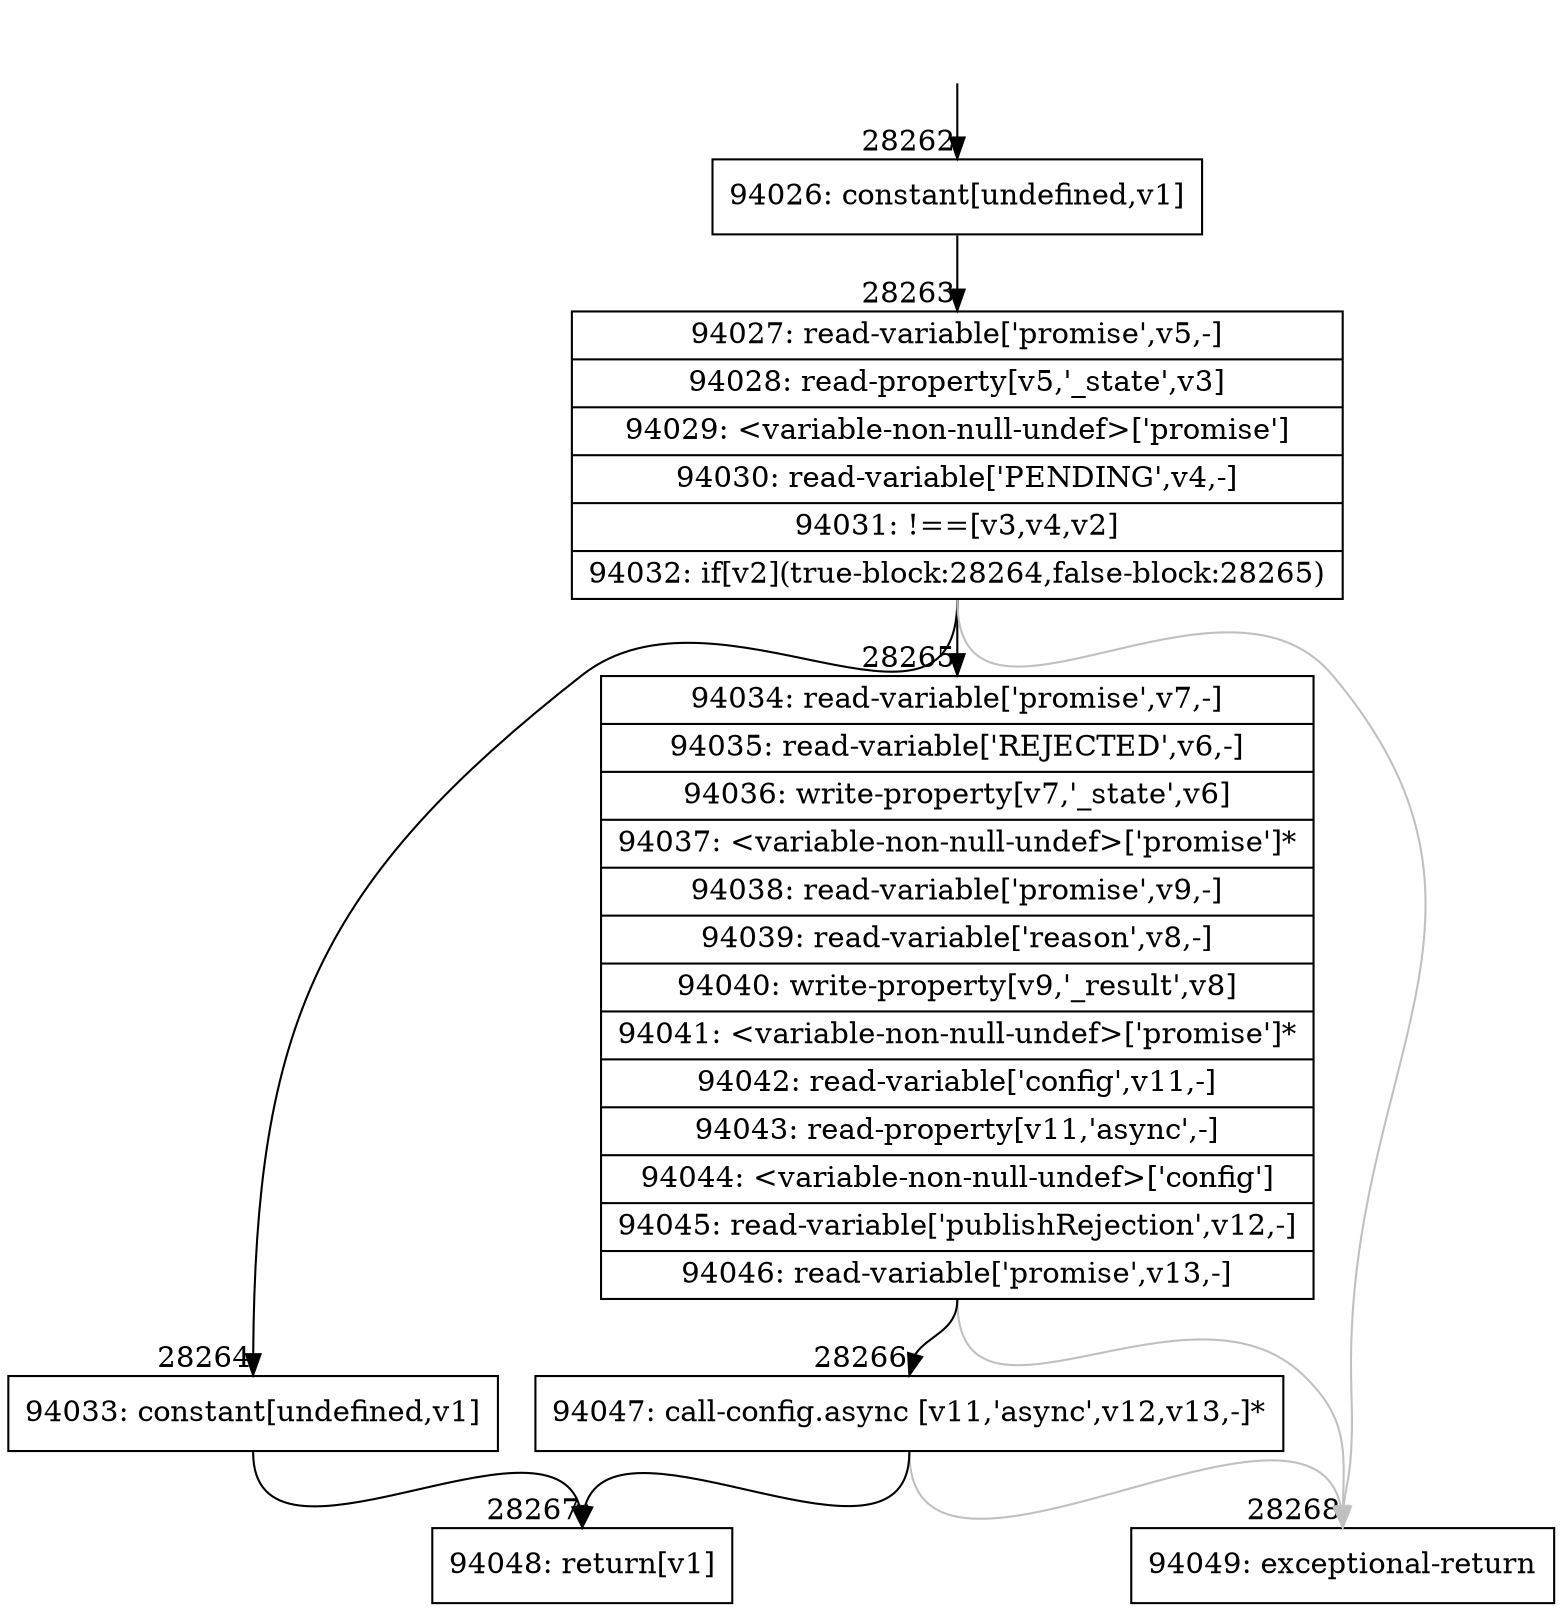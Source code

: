 digraph {
rankdir="TD"
BB_entry2476[shape=none,label=""];
BB_entry2476 -> BB28262 [tailport=s, headport=n, headlabel="    28262"]
BB28262 [shape=record label="{94026: constant[undefined,v1]}" ] 
BB28262 -> BB28263 [tailport=s, headport=n, headlabel="      28263"]
BB28263 [shape=record label="{94027: read-variable['promise',v5,-]|94028: read-property[v5,'_state',v3]|94029: \<variable-non-null-undef\>['promise']|94030: read-variable['PENDING',v4,-]|94031: !==[v3,v4,v2]|94032: if[v2](true-block:28264,false-block:28265)}" ] 
BB28263 -> BB28264 [tailport=s, headport=n, headlabel="      28264"]
BB28263 -> BB28265 [tailport=s, headport=n, headlabel="      28265"]
BB28263 -> BB28268 [tailport=s, headport=n, color=gray, headlabel="      28268"]
BB28264 [shape=record label="{94033: constant[undefined,v1]}" ] 
BB28264 -> BB28267 [tailport=s, headport=n, headlabel="      28267"]
BB28265 [shape=record label="{94034: read-variable['promise',v7,-]|94035: read-variable['REJECTED',v6,-]|94036: write-property[v7,'_state',v6]|94037: \<variable-non-null-undef\>['promise']*|94038: read-variable['promise',v9,-]|94039: read-variable['reason',v8,-]|94040: write-property[v9,'_result',v8]|94041: \<variable-non-null-undef\>['promise']*|94042: read-variable['config',v11,-]|94043: read-property[v11,'async',-]|94044: \<variable-non-null-undef\>['config']|94045: read-variable['publishRejection',v12,-]|94046: read-variable['promise',v13,-]}" ] 
BB28265 -> BB28266 [tailport=s, headport=n, headlabel="      28266"]
BB28265 -> BB28268 [tailport=s, headport=n, color=gray]
BB28266 [shape=record label="{94047: call-config.async [v11,'async',v12,v13,-]*}" ] 
BB28266 -> BB28267 [tailport=s, headport=n]
BB28266 -> BB28268 [tailport=s, headport=n, color=gray]
BB28267 [shape=record label="{94048: return[v1]}" ] 
BB28268 [shape=record label="{94049: exceptional-return}" ] 
//#$~ 50488
}
